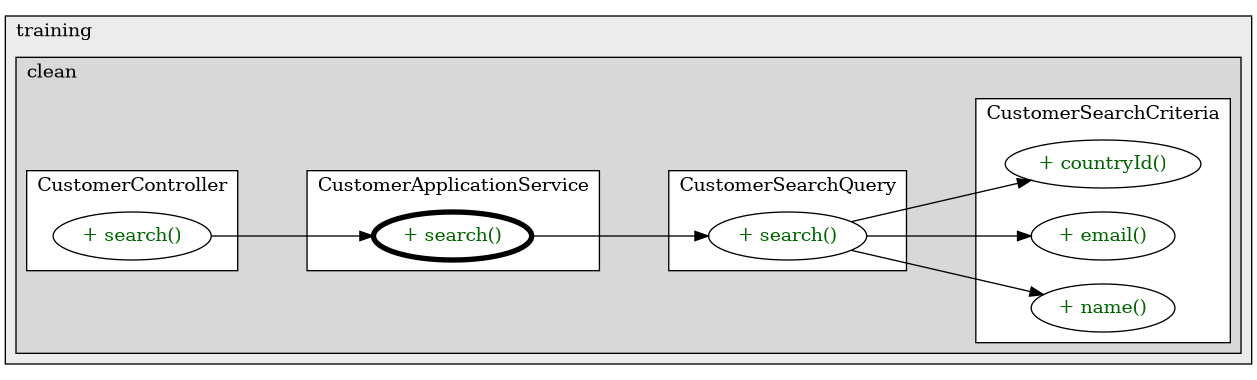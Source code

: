 @startuml

/' diagram meta data start
config=CallConfiguration;
{
  "rootMethod": "victor.training.clean.application.service.CustomerApplicationService#search(CustomerSearchCriteria)",
  "projectClassification": {
    "searchMode": "OpenProject", // OpenProject, AllProjects
    "includedProjects": "",
    "pathEndKeywords": "*.impl",
    "isClientPath": "",
    "isClientName": "",
    "isTestPath": "",
    "isTestName": "",
    "isMappingPath": "",
    "isMappingName": "",
    "isDataAccessPath": "",
    "isDataAccessName": "",
    "isDataStructurePath": "",
    "isDataStructureName": "",
    "isInterfaceStructuresPath": "",
    "isInterfaceStructuresName": "",
    "isEntryPointPath": "",
    "isEntryPointName": "",
    "treatFinalFieldsAsMandatory": false
  },
  "graphRestriction": {
    "classPackageExcludeFilter": "",
    "classPackageIncludeFilter": "",
    "classNameExcludeFilter": "",
    "classNameIncludeFilter": "",
    "methodNameExcludeFilter": "",
    "methodNameIncludeFilter": "",
    "removeByInheritance": "", // inheritance/annotation based filtering is done in a second step
    "removeByAnnotation": "",
    "removeByClassPackage": "", // cleanup the graph after inheritance/annotation based filtering is done
    "removeByClassName": "",
    "cutMappings": false,
    "cutEnum": true,
    "cutTests": true,
    "cutClient": true,
    "cutDataAccess": true,
    "cutInterfaceStructures": true,
    "cutDataStructures": true,
    "cutGetterAndSetter": true,
    "cutConstructors": true
  },
  "graphTraversal": {
    "forwardDepth": 3,
    "backwardDepth": 3,
    "classPackageExcludeFilter": "",
    "classPackageIncludeFilter": "",
    "classNameExcludeFilter": "",
    "classNameIncludeFilter": "",
    "methodNameExcludeFilter": "",
    "methodNameIncludeFilter": "",
    "hideMappings": false,
    "hideDataStructures": false,
    "hidePrivateMethods": true,
    "hideInterfaceCalls": true, // indirection: implementation -> interface (is hidden) -> implementation
    "onlyShowApplicationEntryPoints": false, // root node is included
    "useMethodCallsForStructureDiagram": "ForwardOnly" // ForwardOnly, BothDirections, No
  },
  "details": {
    "aggregation": "GroupByClass", // ByClass, GroupByClass, None
    "showMethodParametersTypes": false,
    "showMethodParametersNames": false,
    "showMethodReturnType": false,
    "showPackageLevels": 2,
    "showCallOrder": false,
    "edgeMode": "MethodsOnly", // TypesOnly, MethodsOnly, TypesAndMethods, MethodsAndDirectTypeUsage
    "showDetailedClassStructure": false
  },
  "rootClass": "victor.training.clean.application.service.CustomerApplicationService",
  "extensionCallbackMethod": "" // qualified.class.name#methodName - signature: public static String method(String)
}
diagram meta data end '/



digraph g {
    rankdir="LR"
    splines=polyline
    

'nodes 
subgraph cluster_1276119258 { 
   	label=training
	labeljust=l
	fillcolor="#ececec"
	style=filled
   
   subgraph cluster_1843584971 { 
   	label=clean
	labeljust=l
	fillcolor="#d8d8d8"
	style=filled
   
   subgraph cluster_1226678937 { 
   	label=CustomerSearchQuery
	labeljust=l
	fillcolor=white
	style=filled
   
   CustomerSearchQuery650149093XXXsearch2066785083[
	label="+ search()"
	style=filled
	fillcolor=white
	tooltip="CustomerSearchQuery

null"
	fontcolor=darkgreen
];
} 

subgraph cluster_1609625988 { 
   	label=CustomerSearchCriteria
	labeljust=l
	fillcolor=white
	style=filled
   
   CustomerSearchCriteria305189903XXXcountryId0[
	label="+ countryId()"
	style=filled
	fillcolor=white
	tooltip="CustomerSearchCriteria

null"
	fontcolor=darkgreen
];

CustomerSearchCriteria305189903XXXemail0[
	label="+ email()"
	style=filled
	fillcolor=white
	tooltip="CustomerSearchCriteria

null"
	fontcolor=darkgreen
];

CustomerSearchCriteria305189903XXXname0[
	label="+ name()"
	style=filled
	fillcolor=white
	tooltip="CustomerSearchCriteria

null"
	fontcolor=darkgreen
];
} 

subgraph cluster_28261004 { 
   	label=CustomerApplicationService
	labeljust=l
	fillcolor=white
	style=filled
   
   CustomerApplicationService650149093XXXsearch2066785083[
	label="+ search()"
	style=filled
	fillcolor=white
	tooltip="CustomerApplicationService

null"
	penwidth=4
	fontcolor=darkgreen
];
} 

subgraph cluster_43491324 { 
   	label=CustomerController
	labeljust=l
	fillcolor=white
	style=filled
   
   CustomerController651411308XXXsearch2066785083[
	label="+ search()"
	style=filled
	fillcolor=white
	tooltip="CustomerController

null"
	fontcolor=darkgreen
];
} 
} 
} 

'edges    
CustomerApplicationService650149093XXXsearch2066785083 -> CustomerSearchQuery650149093XXXsearch2066785083;
CustomerController651411308XXXsearch2066785083 -> CustomerApplicationService650149093XXXsearch2066785083;
CustomerSearchQuery650149093XXXsearch2066785083 -> CustomerSearchCriteria305189903XXXcountryId0;
CustomerSearchQuery650149093XXXsearch2066785083 -> CustomerSearchCriteria305189903XXXemail0;
CustomerSearchQuery650149093XXXsearch2066785083 -> CustomerSearchCriteria305189903XXXname0;
    
}
@enduml